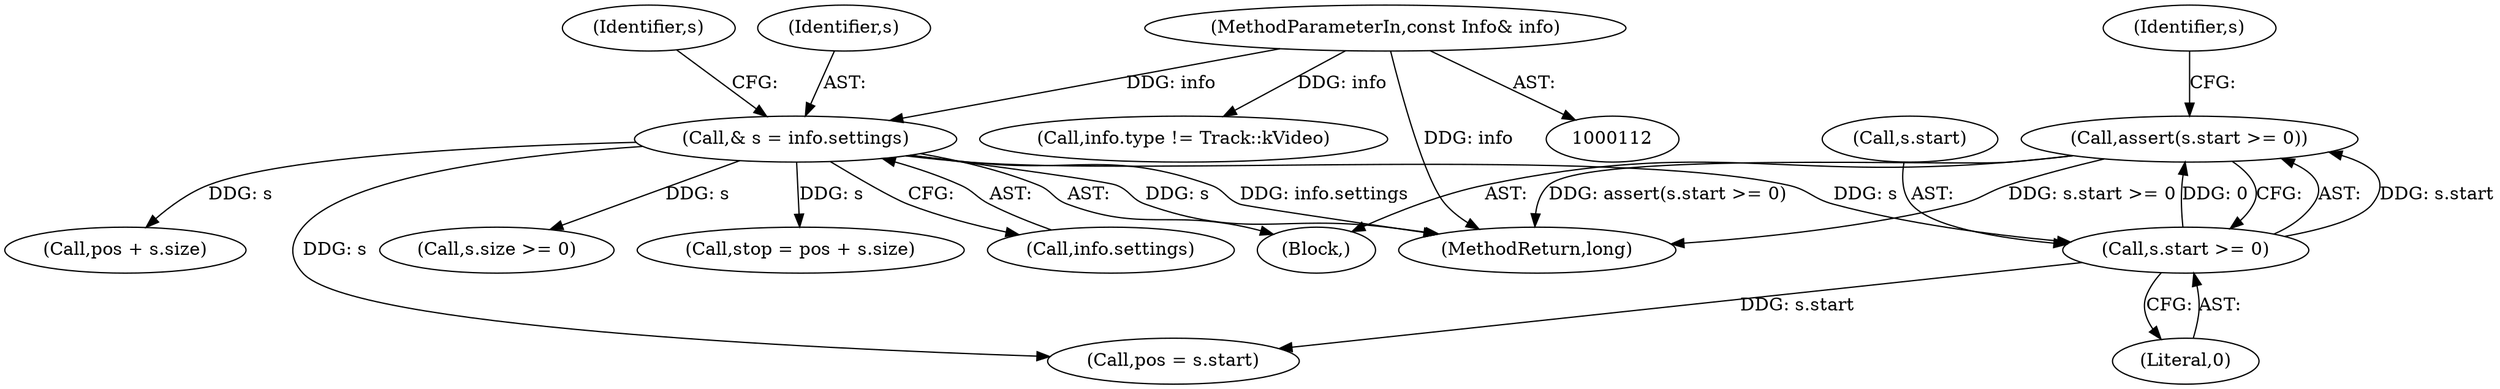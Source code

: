 digraph "0_Android_cc274e2abe8b2a6698a5c47d8aa4bb45f1f9538d_41@API" {
"1000172" [label="(Call,assert(s.start >= 0))"];
"1000173" [label="(Call,s.start >= 0)"];
"1000167" [label="(Call,& s = info.settings)"];
"1000114" [label="(MethodParameterIn,const Info& info)"];
"1000114" [label="(MethodParameterIn,const Info& info)"];
"1000439" [label="(MethodReturn,long)"];
"1000197" [label="(Call,pos + s.size)"];
"1000173" [label="(Call,s.start >= 0)"];
"1000167" [label="(Call,& s = info.settings)"];
"1000185" [label="(Call,pos = s.start)"];
"1000168" [label="(Identifier,s)"];
"1000174" [label="(Call,s.start)"];
"1000177" [label="(Literal,0)"];
"1000179" [label="(Call,s.size >= 0)"];
"1000125" [label="(Call,info.type != Track::kVideo)"];
"1000172" [label="(Call,assert(s.start >= 0))"];
"1000195" [label="(Call,stop = pos + s.size)"];
"1000169" [label="(Call,info.settings)"];
"1000175" [label="(Identifier,s)"];
"1000181" [label="(Identifier,s)"];
"1000118" [label="(Block,)"];
"1000172" -> "1000118"  [label="AST: "];
"1000172" -> "1000173"  [label="CFG: "];
"1000173" -> "1000172"  [label="AST: "];
"1000181" -> "1000172"  [label="CFG: "];
"1000172" -> "1000439"  [label="DDG: assert(s.start >= 0)"];
"1000172" -> "1000439"  [label="DDG: s.start >= 0"];
"1000173" -> "1000172"  [label="DDG: s.start"];
"1000173" -> "1000172"  [label="DDG: 0"];
"1000173" -> "1000177"  [label="CFG: "];
"1000174" -> "1000173"  [label="AST: "];
"1000177" -> "1000173"  [label="AST: "];
"1000167" -> "1000173"  [label="DDG: s"];
"1000173" -> "1000185"  [label="DDG: s.start"];
"1000167" -> "1000118"  [label="AST: "];
"1000167" -> "1000169"  [label="CFG: "];
"1000168" -> "1000167"  [label="AST: "];
"1000169" -> "1000167"  [label="AST: "];
"1000175" -> "1000167"  [label="CFG: "];
"1000167" -> "1000439"  [label="DDG: s"];
"1000167" -> "1000439"  [label="DDG: info.settings"];
"1000114" -> "1000167"  [label="DDG: info"];
"1000167" -> "1000179"  [label="DDG: s"];
"1000167" -> "1000185"  [label="DDG: s"];
"1000167" -> "1000195"  [label="DDG: s"];
"1000167" -> "1000197"  [label="DDG: s"];
"1000114" -> "1000112"  [label="AST: "];
"1000114" -> "1000439"  [label="DDG: info"];
"1000114" -> "1000125"  [label="DDG: info"];
}
